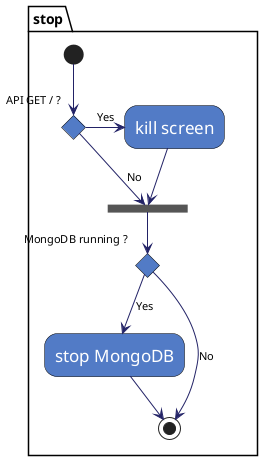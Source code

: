 @startuml

skinparam activity {
    FontColor          white
    AttributeFontColor white
    FontSize           17
    AttributeFontSize  15
    AttributeFontname  Droid Sans Mono
    BackgroundColor    #527BC6
    BorderColor        black
    ArrowColor         #222266
}

partition stop {
(*) --> if "API GET / ?" then
    -right-> [Yes] "kill screen"
    --> ===A===
else
    --> [No] ===A===
endif
if "MongoDB running ?" then
    --> [Yes] "stop MongoDB"
    --> (*)
else
    --> [No] (*)
endif
}

@enduml